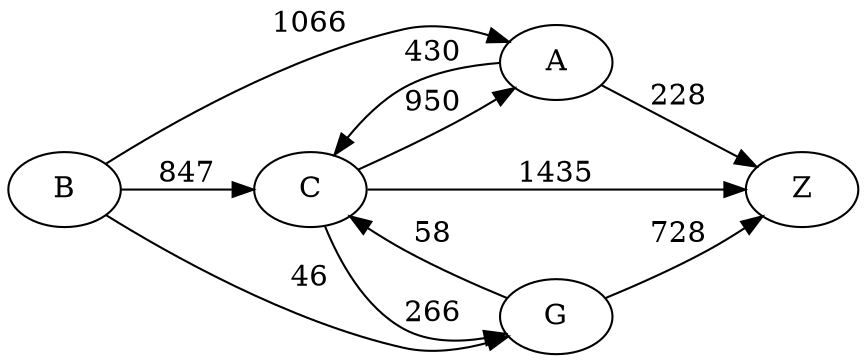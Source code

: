 digraph G {
	rankdir=LR size="8,5"
	B
	C
	B -> C [label=847]
	B
	A
	B -> A [label=1066]
	B
	G
	B -> G [label=46]
	C
	G
	C -> G [label=266]
	C
	Z
	C -> Z [label=1435]
	C
	A
	C -> A [label=950]
	G
	Z
	G -> Z [label=728]
	G
	C
	G -> C [label=58]
	A
	C
	A -> C [label=430]
	A
	Z
	A -> Z [label=228]
}
